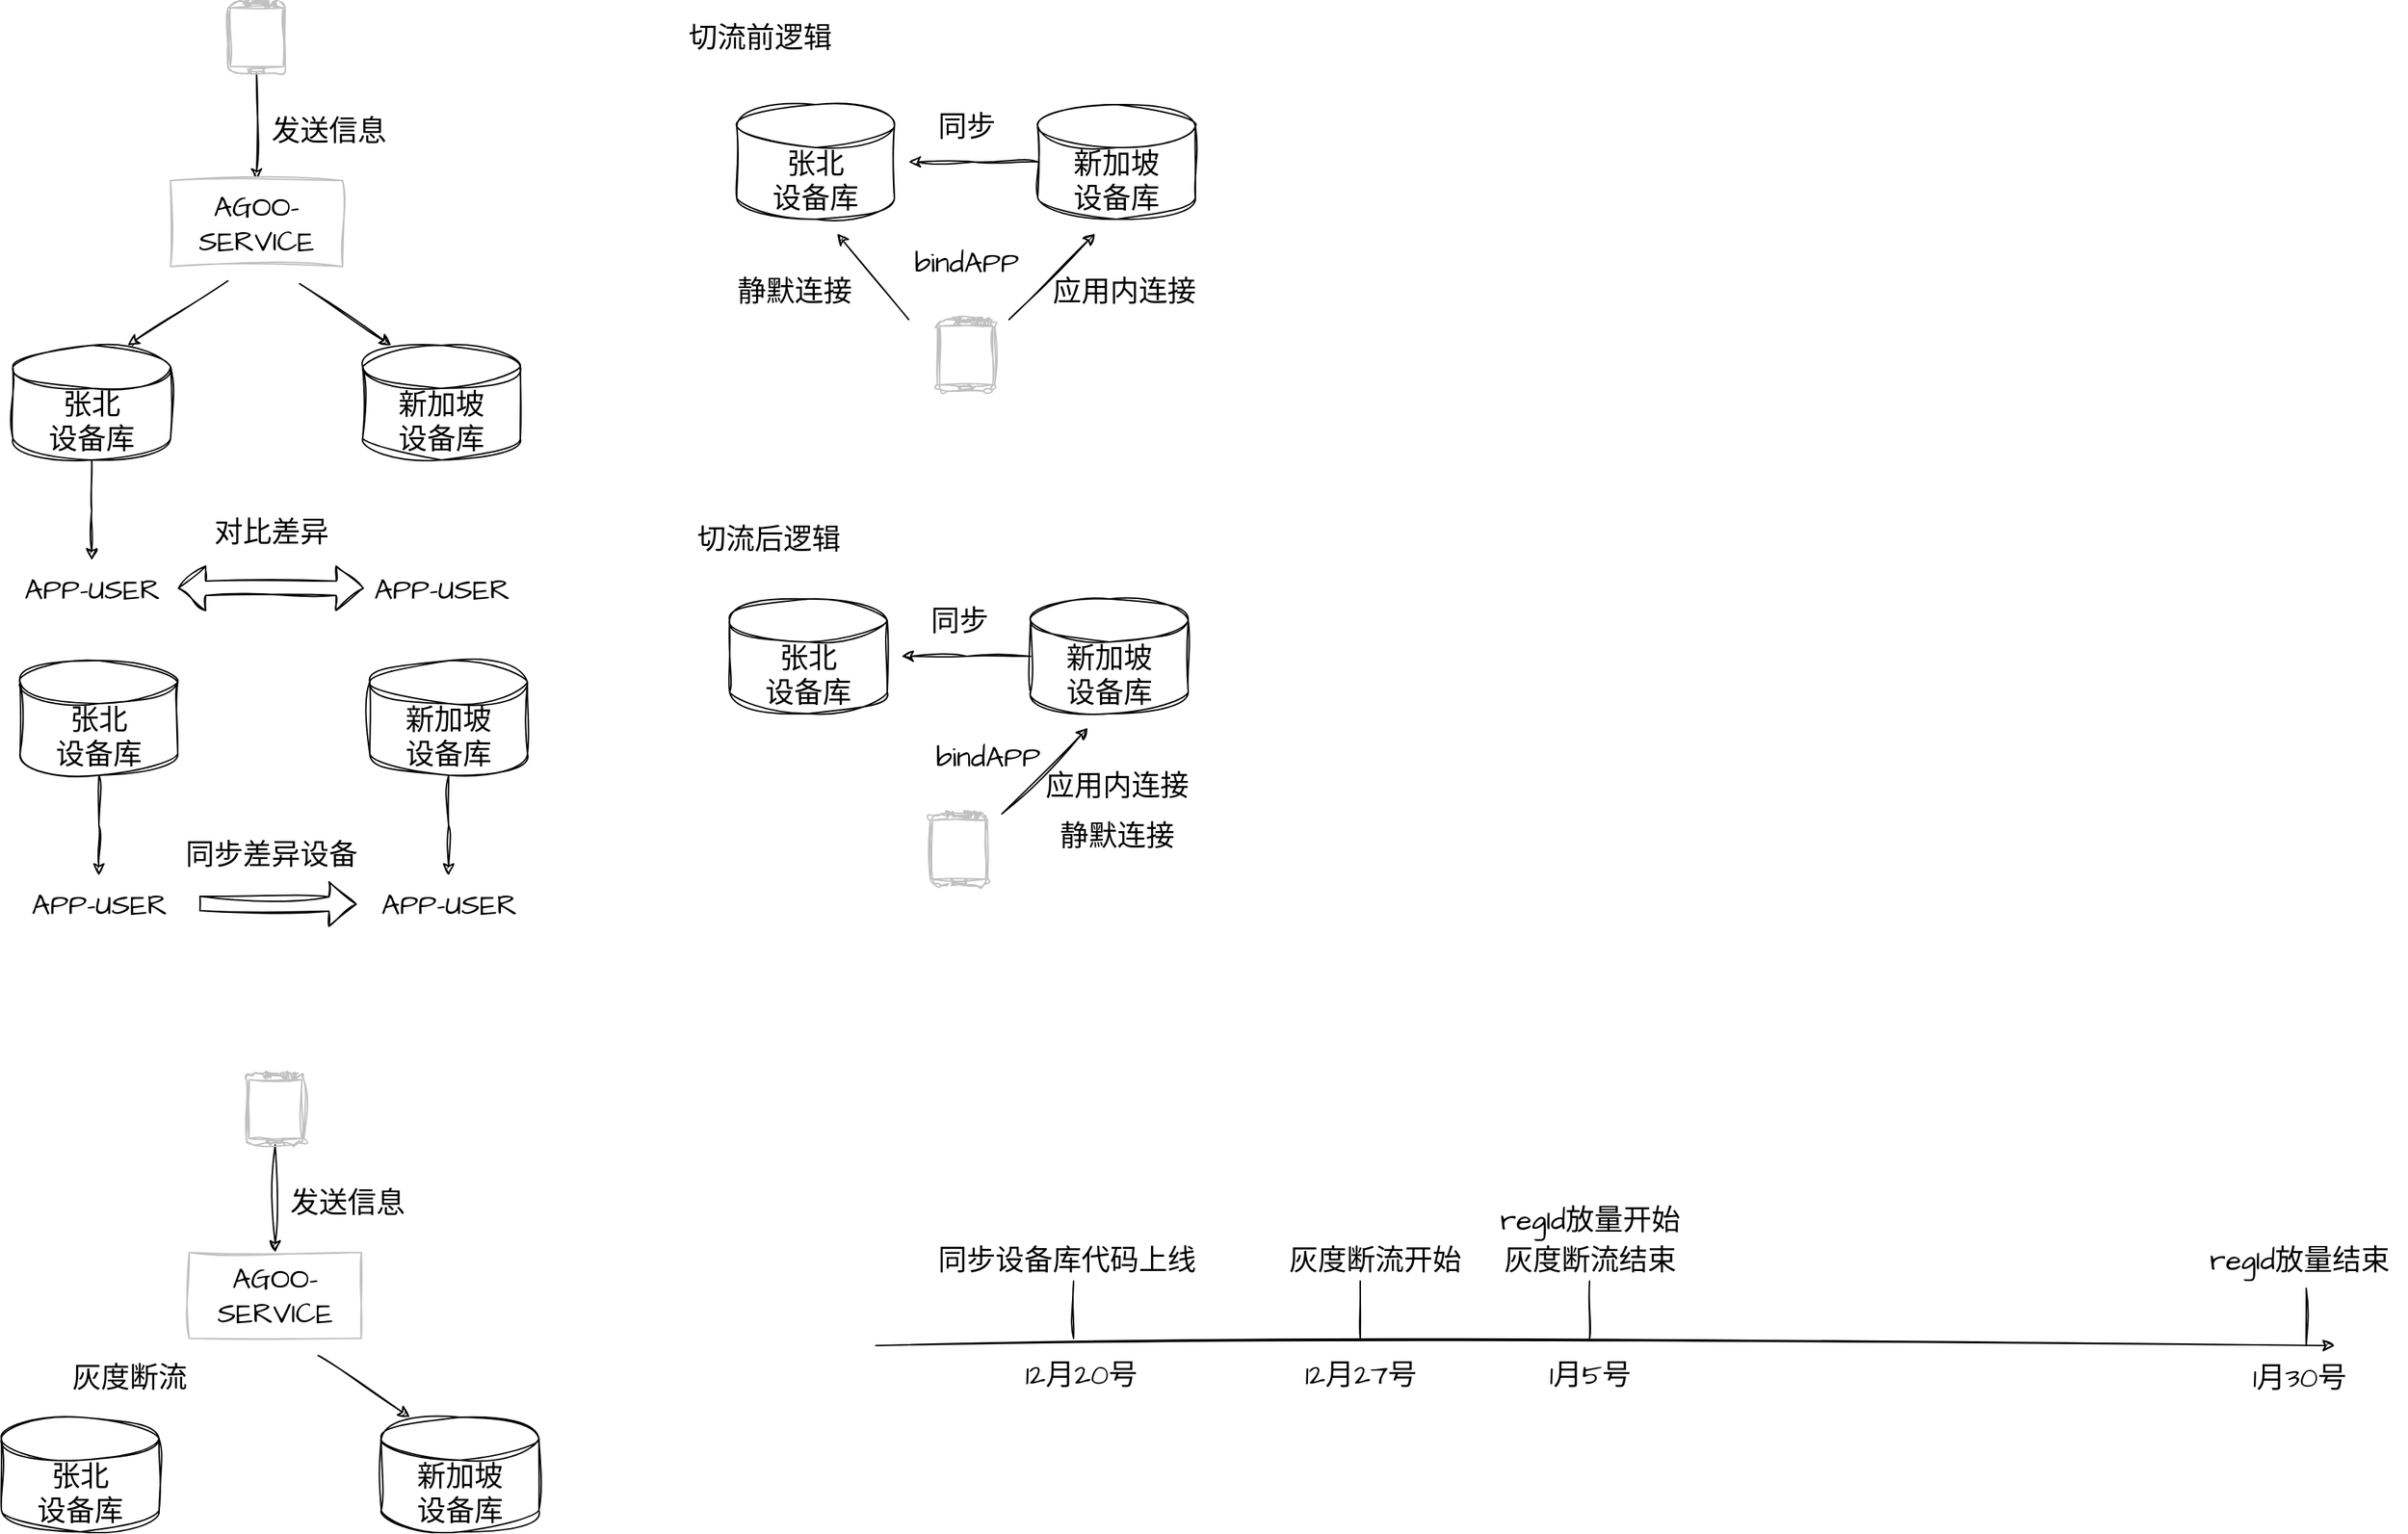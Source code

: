 <mxfile version="22.1.11" type="github">
  <diagram name="第 1 页" id="l1y9PmFCKT_kWOfYFogb">
    <mxGraphModel dx="1514" dy="814" grid="0" gridSize="10" guides="1" tooltips="1" connect="1" arrows="1" fold="1" page="0" pageScale="1" pageWidth="827" pageHeight="1169" math="0" shadow="0">
      <root>
        <mxCell id="0" />
        <mxCell id="1" parent="0" />
        <mxCell id="flnQ0gCChNPUluyhSNeW-3" value="" style="edgeStyle=orthogonalEdgeStyle;rounded=0;sketch=1;hachureGap=4;jiggle=2;curveFitting=1;orthogonalLoop=1;jettySize=auto;html=1;fontFamily=Architects Daughter;fontSource=https%3A%2F%2Ffonts.googleapis.com%2Fcss%3Ffamily%3DArchitects%2BDaughter;fontSize=16;" edge="1" parent="1" source="flnQ0gCChNPUluyhSNeW-1" target="flnQ0gCChNPUluyhSNeW-2">
          <mxGeometry relative="1" as="geometry" />
        </mxCell>
        <mxCell id="flnQ0gCChNPUluyhSNeW-1" value="" style="verticalLabelPosition=bottom;verticalAlign=top;html=1;shadow=0;dashed=0;strokeWidth=1;shape=mxgraph.android.phone2;strokeColor=#c0c0c0;sketch=1;hachureGap=4;jiggle=2;curveFitting=1;fontFamily=Architects Daughter;fontSource=https%3A%2F%2Ffonts.googleapis.com%2Fcss%3Ffamily%3DArchitects%2BDaughter;fontSize=20;" vertex="1" parent="1">
          <mxGeometry x="210" y="80" width="40" height="50" as="geometry" />
        </mxCell>
        <mxCell id="flnQ0gCChNPUluyhSNeW-2" value="AGOO-SERVICE" style="whiteSpace=wrap;html=1;fontSize=20;fontFamily=Architects Daughter;verticalAlign=top;strokeColor=#c0c0c0;shadow=0;dashed=0;strokeWidth=1;sketch=1;hachureGap=4;jiggle=2;curveFitting=1;fontSource=https%3A%2F%2Ffonts.googleapis.com%2Fcss%3Ffamily%3DArchitects%2BDaughter;" vertex="1" parent="1">
          <mxGeometry x="170" y="205" width="120" height="60" as="geometry" />
        </mxCell>
        <mxCell id="flnQ0gCChNPUluyhSNeW-4" value="发送信息" style="text;html=1;align=center;verticalAlign=middle;resizable=0;points=[];autosize=1;strokeColor=none;fillColor=none;fontSize=20;fontFamily=Architects Daughter;" vertex="1" parent="1">
          <mxGeometry x="230" y="150" width="100" height="40" as="geometry" />
        </mxCell>
        <mxCell id="flnQ0gCChNPUluyhSNeW-9" style="edgeStyle=orthogonalEdgeStyle;rounded=0;sketch=1;hachureGap=4;jiggle=2;curveFitting=1;orthogonalLoop=1;jettySize=auto;html=1;fontFamily=Architects Daughter;fontSource=https%3A%2F%2Ffonts.googleapis.com%2Fcss%3Ffamily%3DArchitects%2BDaughter;fontSize=16;" edge="1" parent="1" source="flnQ0gCChNPUluyhSNeW-5">
          <mxGeometry relative="1" as="geometry">
            <mxPoint x="115" y="470" as="targetPoint" />
          </mxGeometry>
        </mxCell>
        <mxCell id="flnQ0gCChNPUluyhSNeW-5" value="张北&lt;br&gt;设备库" style="shape=cylinder3;whiteSpace=wrap;html=1;boundedLbl=1;backgroundOutline=1;size=15;sketch=1;hachureGap=4;jiggle=2;curveFitting=1;fontFamily=Architects Daughter;fontSource=https%3A%2F%2Ffonts.googleapis.com%2Fcss%3Ffamily%3DArchitects%2BDaughter;fontSize=20;" vertex="1" parent="1">
          <mxGeometry x="60" y="320" width="110" height="80" as="geometry" />
        </mxCell>
        <mxCell id="flnQ0gCChNPUluyhSNeW-6" value="新加坡&lt;br&gt;设备库" style="shape=cylinder3;whiteSpace=wrap;html=1;boundedLbl=1;backgroundOutline=1;size=15;sketch=1;hachureGap=4;jiggle=2;curveFitting=1;fontFamily=Architects Daughter;fontSource=https%3A%2F%2Ffonts.googleapis.com%2Fcss%3Ffamily%3DArchitects%2BDaughter;fontSize=20;" vertex="1" parent="1">
          <mxGeometry x="304" y="320" width="110" height="80" as="geometry" />
        </mxCell>
        <mxCell id="flnQ0gCChNPUluyhSNeW-7" value="" style="endArrow=classic;html=1;rounded=0;sketch=1;hachureGap=4;jiggle=2;curveFitting=1;fontFamily=Architects Daughter;fontSource=https%3A%2F%2Ffonts.googleapis.com%2Fcss%3Ffamily%3DArchitects%2BDaughter;fontSize=16;" edge="1" parent="1">
          <mxGeometry width="50" height="50" relative="1" as="geometry">
            <mxPoint x="210" y="275" as="sourcePoint" />
            <mxPoint x="140" y="320" as="targetPoint" />
          </mxGeometry>
        </mxCell>
        <mxCell id="flnQ0gCChNPUluyhSNeW-8" value="" style="endArrow=classic;html=1;rounded=0;sketch=1;hachureGap=4;jiggle=2;curveFitting=1;fontFamily=Architects Daughter;fontSource=https%3A%2F%2Ffonts.googleapis.com%2Fcss%3Ffamily%3DArchitects%2BDaughter;fontSize=16;" edge="1" parent="1">
          <mxGeometry width="50" height="50" relative="1" as="geometry">
            <mxPoint x="260" y="276.97" as="sourcePoint" />
            <mxPoint x="324" y="319.995" as="targetPoint" />
          </mxGeometry>
        </mxCell>
        <mxCell id="flnQ0gCChNPUluyhSNeW-11" value="APP-USER" style="text;html=1;align=center;verticalAlign=middle;resizable=0;points=[];autosize=1;strokeColor=none;fillColor=none;fontSize=20;fontFamily=Architects Daughter;" vertex="1" parent="1">
          <mxGeometry x="55" y="470" width="120" height="40" as="geometry" />
        </mxCell>
        <mxCell id="flnQ0gCChNPUluyhSNeW-12" value="APP-USER" style="text;html=1;align=center;verticalAlign=middle;resizable=0;points=[];autosize=1;strokeColor=none;fillColor=none;fontSize=20;fontFamily=Architects Daughter;" vertex="1" parent="1">
          <mxGeometry x="299" y="470" width="120" height="40" as="geometry" />
        </mxCell>
        <mxCell id="flnQ0gCChNPUluyhSNeW-13" value="" style="shape=flexArrow;endArrow=classic;startArrow=classic;html=1;rounded=0;sketch=1;hachureGap=4;jiggle=2;curveFitting=1;fontFamily=Architects Daughter;fontSource=https%3A%2F%2Ffonts.googleapis.com%2Fcss%3Ffamily%3DArchitects%2BDaughter;fontSize=16;" edge="1" parent="1">
          <mxGeometry width="100" height="100" relative="1" as="geometry">
            <mxPoint x="175" y="489.5" as="sourcePoint" />
            <mxPoint x="305" y="489.5" as="targetPoint" />
          </mxGeometry>
        </mxCell>
        <mxCell id="flnQ0gCChNPUluyhSNeW-14" value="对比差异" style="text;html=1;align=center;verticalAlign=middle;resizable=0;points=[];autosize=1;strokeColor=none;fillColor=none;fontSize=20;fontFamily=Architects Daughter;" vertex="1" parent="1">
          <mxGeometry x="190" y="430" width="100" height="40" as="geometry" />
        </mxCell>
        <mxCell id="flnQ0gCChNPUluyhSNeW-15" value="张北&lt;br&gt;设备库" style="shape=cylinder3;whiteSpace=wrap;html=1;boundedLbl=1;backgroundOutline=1;size=15;sketch=1;hachureGap=4;jiggle=2;curveFitting=1;fontFamily=Architects Daughter;fontSource=https%3A%2F%2Ffonts.googleapis.com%2Fcss%3Ffamily%3DArchitects%2BDaughter;fontSize=20;" vertex="1" parent="1">
          <mxGeometry x="565" y="152" width="110" height="80" as="geometry" />
        </mxCell>
        <mxCell id="flnQ0gCChNPUluyhSNeW-23" style="edgeStyle=orthogonalEdgeStyle;rounded=0;sketch=1;hachureGap=4;jiggle=2;curveFitting=1;orthogonalLoop=1;jettySize=auto;html=1;fontFamily=Architects Daughter;fontSource=https%3A%2F%2Ffonts.googleapis.com%2Fcss%3Ffamily%3DArchitects%2BDaughter;fontSize=16;" edge="1" parent="1" source="flnQ0gCChNPUluyhSNeW-16">
          <mxGeometry relative="1" as="geometry">
            <mxPoint x="685" y="192" as="targetPoint" />
          </mxGeometry>
        </mxCell>
        <mxCell id="flnQ0gCChNPUluyhSNeW-16" value="新加坡&lt;br&gt;设备库" style="shape=cylinder3;whiteSpace=wrap;html=1;boundedLbl=1;backgroundOutline=1;size=15;sketch=1;hachureGap=4;jiggle=2;curveFitting=1;fontFamily=Architects Daughter;fontSource=https%3A%2F%2Ffonts.googleapis.com%2Fcss%3Ffamily%3DArchitects%2BDaughter;fontSize=20;" vertex="1" parent="1">
          <mxGeometry x="775" y="152" width="110" height="80" as="geometry" />
        </mxCell>
        <mxCell id="flnQ0gCChNPUluyhSNeW-17" value="" style="verticalLabelPosition=bottom;verticalAlign=top;html=1;shadow=0;dashed=0;strokeWidth=1;shape=mxgraph.android.phone2;strokeColor=#c0c0c0;sketch=1;hachureGap=4;jiggle=2;curveFitting=1;fontFamily=Architects Daughter;fontSource=https%3A%2F%2Ffonts.googleapis.com%2Fcss%3Ffamily%3DArchitects%2BDaughter;fontSize=20;" vertex="1" parent="1">
          <mxGeometry x="705" y="302" width="40" height="50" as="geometry" />
        </mxCell>
        <mxCell id="flnQ0gCChNPUluyhSNeW-18" value="" style="endArrow=classic;html=1;rounded=0;sketch=1;hachureGap=4;jiggle=2;curveFitting=1;fontFamily=Architects Daughter;fontSource=https%3A%2F%2Ffonts.googleapis.com%2Fcss%3Ffamily%3DArchitects%2BDaughter;fontSize=16;" edge="1" parent="1">
          <mxGeometry width="50" height="50" relative="1" as="geometry">
            <mxPoint x="685" y="302" as="sourcePoint" />
            <mxPoint x="635" y="242" as="targetPoint" />
          </mxGeometry>
        </mxCell>
        <mxCell id="flnQ0gCChNPUluyhSNeW-19" value="" style="endArrow=classic;html=1;rounded=0;sketch=1;hachureGap=4;jiggle=2;curveFitting=1;fontFamily=Architects Daughter;fontSource=https%3A%2F%2Ffonts.googleapis.com%2Fcss%3Ffamily%3DArchitects%2BDaughter;fontSize=16;" edge="1" parent="1">
          <mxGeometry width="50" height="50" relative="1" as="geometry">
            <mxPoint x="755" y="302" as="sourcePoint" />
            <mxPoint x="815" y="242" as="targetPoint" />
          </mxGeometry>
        </mxCell>
        <mxCell id="flnQ0gCChNPUluyhSNeW-20" value="应用内连接" style="text;html=1;align=center;verticalAlign=middle;resizable=0;points=[];autosize=1;strokeColor=none;fillColor=none;fontSize=20;fontFamily=Architects Daughter;" vertex="1" parent="1">
          <mxGeometry x="775" y="262" width="120" height="40" as="geometry" />
        </mxCell>
        <mxCell id="flnQ0gCChNPUluyhSNeW-21" value="静默连接" style="text;html=1;align=center;verticalAlign=middle;resizable=0;points=[];autosize=1;strokeColor=none;fillColor=none;fontSize=20;fontFamily=Architects Daughter;" vertex="1" parent="1">
          <mxGeometry x="555" y="262" width="100" height="40" as="geometry" />
        </mxCell>
        <mxCell id="flnQ0gCChNPUluyhSNeW-22" value="bindAPP" style="text;html=1;align=center;verticalAlign=middle;resizable=0;points=[];autosize=1;strokeColor=none;fillColor=none;fontSize=20;fontFamily=Architects Daughter;" vertex="1" parent="1">
          <mxGeometry x="675" y="242" width="100" height="40" as="geometry" />
        </mxCell>
        <mxCell id="flnQ0gCChNPUluyhSNeW-24" value="同步" style="text;html=1;align=center;verticalAlign=middle;resizable=0;points=[];autosize=1;strokeColor=none;fillColor=none;fontSize=20;fontFamily=Architects Daughter;" vertex="1" parent="1">
          <mxGeometry x="695" y="147" width="60" height="40" as="geometry" />
        </mxCell>
        <mxCell id="flnQ0gCChNPUluyhSNeW-25" value="张北&lt;br&gt;设备库" style="shape=cylinder3;whiteSpace=wrap;html=1;boundedLbl=1;backgroundOutline=1;size=15;sketch=1;hachureGap=4;jiggle=2;curveFitting=1;fontFamily=Architects Daughter;fontSource=https%3A%2F%2Ffonts.googleapis.com%2Fcss%3Ffamily%3DArchitects%2BDaughter;fontSize=20;" vertex="1" parent="1">
          <mxGeometry x="560" y="497" width="110" height="80" as="geometry" />
        </mxCell>
        <mxCell id="flnQ0gCChNPUluyhSNeW-26" style="edgeStyle=orthogonalEdgeStyle;rounded=0;sketch=1;hachureGap=4;jiggle=2;curveFitting=1;orthogonalLoop=1;jettySize=auto;html=1;fontFamily=Architects Daughter;fontSource=https%3A%2F%2Ffonts.googleapis.com%2Fcss%3Ffamily%3DArchitects%2BDaughter;fontSize=16;" edge="1" parent="1" source="flnQ0gCChNPUluyhSNeW-27">
          <mxGeometry relative="1" as="geometry">
            <mxPoint x="680" y="537" as="targetPoint" />
          </mxGeometry>
        </mxCell>
        <mxCell id="flnQ0gCChNPUluyhSNeW-27" value="新加坡&lt;br&gt;设备库" style="shape=cylinder3;whiteSpace=wrap;html=1;boundedLbl=1;backgroundOutline=1;size=15;sketch=1;hachureGap=4;jiggle=2;curveFitting=1;fontFamily=Architects Daughter;fontSource=https%3A%2F%2Ffonts.googleapis.com%2Fcss%3Ffamily%3DArchitects%2BDaughter;fontSize=20;" vertex="1" parent="1">
          <mxGeometry x="770" y="497" width="110" height="80" as="geometry" />
        </mxCell>
        <mxCell id="flnQ0gCChNPUluyhSNeW-28" value="" style="verticalLabelPosition=bottom;verticalAlign=top;html=1;shadow=0;dashed=0;strokeWidth=1;shape=mxgraph.android.phone2;strokeColor=#c0c0c0;sketch=1;hachureGap=4;jiggle=2;curveFitting=1;fontFamily=Architects Daughter;fontSource=https%3A%2F%2Ffonts.googleapis.com%2Fcss%3Ffamily%3DArchitects%2BDaughter;fontSize=20;" vertex="1" parent="1">
          <mxGeometry x="700" y="647" width="40" height="50" as="geometry" />
        </mxCell>
        <mxCell id="flnQ0gCChNPUluyhSNeW-30" value="" style="endArrow=classic;html=1;rounded=0;sketch=1;hachureGap=4;jiggle=2;curveFitting=1;fontFamily=Architects Daughter;fontSource=https%3A%2F%2Ffonts.googleapis.com%2Fcss%3Ffamily%3DArchitects%2BDaughter;fontSize=16;" edge="1" parent="1">
          <mxGeometry width="50" height="50" relative="1" as="geometry">
            <mxPoint x="750" y="647" as="sourcePoint" />
            <mxPoint x="810" y="587" as="targetPoint" />
          </mxGeometry>
        </mxCell>
        <mxCell id="flnQ0gCChNPUluyhSNeW-31" value="应用内连接" style="text;html=1;align=center;verticalAlign=middle;resizable=0;points=[];autosize=1;strokeColor=none;fillColor=none;fontSize=20;fontFamily=Architects Daughter;" vertex="1" parent="1">
          <mxGeometry x="770" y="607" width="120" height="40" as="geometry" />
        </mxCell>
        <mxCell id="flnQ0gCChNPUluyhSNeW-32" value="静默连接" style="text;html=1;align=center;verticalAlign=middle;resizable=0;points=[];autosize=1;strokeColor=none;fillColor=none;fontSize=20;fontFamily=Architects Daughter;" vertex="1" parent="1">
          <mxGeometry x="780" y="642" width="100" height="40" as="geometry" />
        </mxCell>
        <mxCell id="flnQ0gCChNPUluyhSNeW-33" value="bindAPP" style="text;html=1;align=center;verticalAlign=middle;resizable=0;points=[];autosize=1;strokeColor=none;fillColor=none;fontSize=20;fontFamily=Architects Daughter;" vertex="1" parent="1">
          <mxGeometry x="690" y="587" width="100" height="40" as="geometry" />
        </mxCell>
        <mxCell id="flnQ0gCChNPUluyhSNeW-34" value="同步" style="text;html=1;align=center;verticalAlign=middle;resizable=0;points=[];autosize=1;strokeColor=none;fillColor=none;fontSize=20;fontFamily=Architects Daughter;" vertex="1" parent="1">
          <mxGeometry x="690" y="492" width="60" height="40" as="geometry" />
        </mxCell>
        <mxCell id="flnQ0gCChNPUluyhSNeW-36" style="edgeStyle=orthogonalEdgeStyle;rounded=0;sketch=1;hachureGap=4;jiggle=2;curveFitting=1;orthogonalLoop=1;jettySize=auto;html=1;fontFamily=Architects Daughter;fontSource=https%3A%2F%2Ffonts.googleapis.com%2Fcss%3Ffamily%3DArchitects%2BDaughter;fontSize=16;" edge="1" parent="1" source="flnQ0gCChNPUluyhSNeW-37">
          <mxGeometry relative="1" as="geometry">
            <mxPoint x="120" y="690" as="targetPoint" />
          </mxGeometry>
        </mxCell>
        <mxCell id="flnQ0gCChNPUluyhSNeW-37" value="张北&lt;br&gt;设备库" style="shape=cylinder3;whiteSpace=wrap;html=1;boundedLbl=1;backgroundOutline=1;size=15;sketch=1;hachureGap=4;jiggle=2;curveFitting=1;fontFamily=Architects Daughter;fontSource=https%3A%2F%2Ffonts.googleapis.com%2Fcss%3Ffamily%3DArchitects%2BDaughter;fontSize=20;" vertex="1" parent="1">
          <mxGeometry x="65" y="540" width="110" height="80" as="geometry" />
        </mxCell>
        <mxCell id="flnQ0gCChNPUluyhSNeW-38" style="edgeStyle=orthogonalEdgeStyle;rounded=0;sketch=1;hachureGap=4;jiggle=2;curveFitting=1;orthogonalLoop=1;jettySize=auto;html=1;fontFamily=Architects Daughter;fontSource=https%3A%2F%2Ffonts.googleapis.com%2Fcss%3Ffamily%3DArchitects%2BDaughter;fontSize=16;" edge="1" parent="1" source="flnQ0gCChNPUluyhSNeW-39">
          <mxGeometry relative="1" as="geometry">
            <mxPoint x="364" y="690" as="targetPoint" />
          </mxGeometry>
        </mxCell>
        <mxCell id="flnQ0gCChNPUluyhSNeW-39" value="新加坡&lt;br&gt;设备库" style="shape=cylinder3;whiteSpace=wrap;html=1;boundedLbl=1;backgroundOutline=1;size=15;sketch=1;hachureGap=4;jiggle=2;curveFitting=1;fontFamily=Architects Daughter;fontSource=https%3A%2F%2Ffonts.googleapis.com%2Fcss%3Ffamily%3DArchitects%2BDaughter;fontSize=20;" vertex="1" parent="1">
          <mxGeometry x="309" y="540" width="110" height="80" as="geometry" />
        </mxCell>
        <mxCell id="flnQ0gCChNPUluyhSNeW-40" value="APP-USER" style="text;html=1;align=center;verticalAlign=middle;resizable=0;points=[];autosize=1;strokeColor=none;fillColor=none;fontSize=20;fontFamily=Architects Daughter;" vertex="1" parent="1">
          <mxGeometry x="60" y="690" width="120" height="40" as="geometry" />
        </mxCell>
        <mxCell id="flnQ0gCChNPUluyhSNeW-41" value="APP-USER" style="text;html=1;align=center;verticalAlign=middle;resizable=0;points=[];autosize=1;strokeColor=none;fillColor=none;fontSize=20;fontFamily=Architects Daughter;" vertex="1" parent="1">
          <mxGeometry x="304" y="690" width="120" height="40" as="geometry" />
        </mxCell>
        <mxCell id="flnQ0gCChNPUluyhSNeW-43" value="同步差异设备" style="text;html=1;align=center;verticalAlign=middle;resizable=0;points=[];autosize=1;strokeColor=none;fillColor=none;fontSize=20;fontFamily=Architects Daughter;" vertex="1" parent="1">
          <mxGeometry x="170" y="655" width="140" height="40" as="geometry" />
        </mxCell>
        <mxCell id="flnQ0gCChNPUluyhSNeW-44" value="" style="shape=flexArrow;endArrow=classic;html=1;rounded=0;sketch=1;hachureGap=4;jiggle=2;curveFitting=1;fontFamily=Architects Daughter;fontSource=https%3A%2F%2Ffonts.googleapis.com%2Fcss%3Ffamily%3DArchitects%2BDaughter;fontSize=16;" edge="1" parent="1">
          <mxGeometry width="50" height="50" relative="1" as="geometry">
            <mxPoint x="190" y="709.5" as="sourcePoint" />
            <mxPoint x="300" y="710" as="targetPoint" />
          </mxGeometry>
        </mxCell>
        <mxCell id="flnQ0gCChNPUluyhSNeW-45" value="切流前逻辑" style="text;html=1;align=center;verticalAlign=middle;resizable=0;points=[];autosize=1;strokeColor=none;fillColor=none;fontSize=20;fontFamily=Architects Daughter;" vertex="1" parent="1">
          <mxGeometry x="522" y="87" width="118" height="36" as="geometry" />
        </mxCell>
        <mxCell id="flnQ0gCChNPUluyhSNeW-46" value="切流后逻辑" style="text;html=1;align=center;verticalAlign=middle;resizable=0;points=[];autosize=1;strokeColor=none;fillColor=none;fontSize=20;fontFamily=Architects Daughter;" vertex="1" parent="1">
          <mxGeometry x="528" y="437" width="118" height="36" as="geometry" />
        </mxCell>
        <mxCell id="flnQ0gCChNPUluyhSNeW-55" value="" style="edgeStyle=orthogonalEdgeStyle;rounded=0;sketch=1;hachureGap=4;jiggle=2;curveFitting=1;orthogonalLoop=1;jettySize=auto;html=1;fontFamily=Architects Daughter;fontSource=https%3A%2F%2Ffonts.googleapis.com%2Fcss%3Ffamily%3DArchitects%2BDaughter;fontSize=16;" edge="1" parent="1" source="flnQ0gCChNPUluyhSNeW-56" target="flnQ0gCChNPUluyhSNeW-57">
          <mxGeometry relative="1" as="geometry" />
        </mxCell>
        <mxCell id="flnQ0gCChNPUluyhSNeW-56" value="" style="verticalLabelPosition=bottom;verticalAlign=top;html=1;shadow=0;dashed=0;strokeWidth=1;shape=mxgraph.android.phone2;strokeColor=#c0c0c0;sketch=1;hachureGap=4;jiggle=2;curveFitting=1;fontFamily=Architects Daughter;fontSource=https%3A%2F%2Ffonts.googleapis.com%2Fcss%3Ffamily%3DArchitects%2BDaughter;fontSize=20;" vertex="1" parent="1">
          <mxGeometry x="223" y="828" width="40" height="50" as="geometry" />
        </mxCell>
        <mxCell id="flnQ0gCChNPUluyhSNeW-57" value="AGOO-SERVICE" style="whiteSpace=wrap;html=1;fontSize=20;fontFamily=Architects Daughter;verticalAlign=top;strokeColor=#c0c0c0;shadow=0;dashed=0;strokeWidth=1;sketch=1;hachureGap=4;jiggle=2;curveFitting=1;fontSource=https%3A%2F%2Ffonts.googleapis.com%2Fcss%3Ffamily%3DArchitects%2BDaughter;" vertex="1" parent="1">
          <mxGeometry x="183" y="953" width="120" height="60" as="geometry" />
        </mxCell>
        <mxCell id="flnQ0gCChNPUluyhSNeW-58" value="发送信息" style="text;html=1;align=center;verticalAlign=middle;resizable=0;points=[];autosize=1;strokeColor=none;fillColor=none;fontSize=20;fontFamily=Architects Daughter;" vertex="1" parent="1">
          <mxGeometry x="243" y="898" width="100" height="40" as="geometry" />
        </mxCell>
        <mxCell id="flnQ0gCChNPUluyhSNeW-59" value="张北&lt;br&gt;设备库" style="shape=cylinder3;whiteSpace=wrap;html=1;boundedLbl=1;backgroundOutline=1;size=15;sketch=1;hachureGap=4;jiggle=2;curveFitting=1;fontFamily=Architects Daughter;fontSource=https%3A%2F%2Ffonts.googleapis.com%2Fcss%3Ffamily%3DArchitects%2BDaughter;fontSize=20;" vertex="1" parent="1">
          <mxGeometry x="52" y="1068" width="110" height="80" as="geometry" />
        </mxCell>
        <mxCell id="flnQ0gCChNPUluyhSNeW-60" value="新加坡&lt;br&gt;设备库" style="shape=cylinder3;whiteSpace=wrap;html=1;boundedLbl=1;backgroundOutline=1;size=15;sketch=1;hachureGap=4;jiggle=2;curveFitting=1;fontFamily=Architects Daughter;fontSource=https%3A%2F%2Ffonts.googleapis.com%2Fcss%3Ffamily%3DArchitects%2BDaughter;fontSize=20;" vertex="1" parent="1">
          <mxGeometry x="317" y="1068" width="110" height="80" as="geometry" />
        </mxCell>
        <mxCell id="flnQ0gCChNPUluyhSNeW-62" value="" style="endArrow=classic;html=1;rounded=0;sketch=1;hachureGap=4;jiggle=2;curveFitting=1;fontFamily=Architects Daughter;fontSource=https%3A%2F%2Ffonts.googleapis.com%2Fcss%3Ffamily%3DArchitects%2BDaughter;fontSize=16;" edge="1" parent="1">
          <mxGeometry width="50" height="50" relative="1" as="geometry">
            <mxPoint x="273" y="1024.97" as="sourcePoint" />
            <mxPoint x="337" y="1067.995" as="targetPoint" />
          </mxGeometry>
        </mxCell>
        <mxCell id="flnQ0gCChNPUluyhSNeW-64" value="灰度断流" style="text;html=1;align=center;verticalAlign=middle;resizable=0;points=[];autosize=1;strokeColor=none;fillColor=none;fontSize=20;fontFamily=Architects Daughter;" vertex="1" parent="1">
          <mxGeometry x="92" y="1022" width="98" height="36" as="geometry" />
        </mxCell>
        <mxCell id="flnQ0gCChNPUluyhSNeW-65" value="" style="endArrow=classic;html=1;rounded=0;sketch=1;hachureGap=4;jiggle=2;curveFitting=1;fontFamily=Architects Daughter;fontSource=https%3A%2F%2Ffonts.googleapis.com%2Fcss%3Ffamily%3DArchitects%2BDaughter;fontSize=16;" edge="1" parent="1">
          <mxGeometry width="50" height="50" relative="1" as="geometry">
            <mxPoint x="662" y="1018" as="sourcePoint" />
            <mxPoint x="1680" y="1018" as="targetPoint" />
          </mxGeometry>
        </mxCell>
        <mxCell id="flnQ0gCChNPUluyhSNeW-66" value="" style="endArrow=none;html=1;rounded=0;sketch=1;hachureGap=4;jiggle=2;curveFitting=1;fontFamily=Architects Daughter;fontSource=https%3A%2F%2Ffonts.googleapis.com%2Fcss%3Ffamily%3DArchitects%2BDaughter;fontSize=16;" edge="1" parent="1">
          <mxGeometry width="50" height="50" relative="1" as="geometry">
            <mxPoint x="800" y="1013" as="sourcePoint" />
            <mxPoint x="800" y="973" as="targetPoint" />
          </mxGeometry>
        </mxCell>
        <mxCell id="flnQ0gCChNPUluyhSNeW-67" value="同步设备库代码上线" style="text;html=1;align=center;verticalAlign=middle;resizable=0;points=[];autosize=1;strokeColor=none;fillColor=none;fontSize=20;fontFamily=Architects Daughter;" vertex="1" parent="1">
          <mxGeometry x="695" y="938" width="200" height="40" as="geometry" />
        </mxCell>
        <mxCell id="flnQ0gCChNPUluyhSNeW-76" value="" style="endArrow=none;html=1;rounded=0;sketch=1;hachureGap=4;jiggle=2;curveFitting=1;fontFamily=Architects Daughter;fontSource=https%3A%2F%2Ffonts.googleapis.com%2Fcss%3Ffamily%3DArchitects%2BDaughter;fontSize=16;" edge="1" parent="1">
          <mxGeometry width="50" height="50" relative="1" as="geometry">
            <mxPoint x="1000" y="1013" as="sourcePoint" />
            <mxPoint x="1000" y="973" as="targetPoint" />
          </mxGeometry>
        </mxCell>
        <mxCell id="flnQ0gCChNPUluyhSNeW-77" value="灰度断流开始" style="text;html=1;align=center;verticalAlign=middle;resizable=0;points=[];autosize=1;strokeColor=none;fillColor=none;fontSize=20;fontFamily=Architects Daughter;" vertex="1" parent="1">
          <mxGeometry x="940" y="938" width="140" height="40" as="geometry" />
        </mxCell>
        <mxCell id="flnQ0gCChNPUluyhSNeW-78" value="" style="endArrow=none;html=1;rounded=0;sketch=1;hachureGap=4;jiggle=2;curveFitting=1;fontFamily=Architects Daughter;fontSource=https%3A%2F%2Ffonts.googleapis.com%2Fcss%3Ffamily%3DArchitects%2BDaughter;fontSize=16;" edge="1" parent="1">
          <mxGeometry width="50" height="50" relative="1" as="geometry">
            <mxPoint x="1160" y="1013" as="sourcePoint" />
            <mxPoint x="1160" y="973" as="targetPoint" />
          </mxGeometry>
        </mxCell>
        <mxCell id="flnQ0gCChNPUluyhSNeW-79" value="灰度断流结束" style="text;html=1;align=center;verticalAlign=middle;resizable=0;points=[];autosize=1;strokeColor=none;fillColor=none;fontSize=20;fontFamily=Architects Daughter;" vertex="1" parent="1">
          <mxGeometry x="1090" y="938" width="140" height="40" as="geometry" />
        </mxCell>
        <mxCell id="flnQ0gCChNPUluyhSNeW-81" value="regId放量开始" style="text;html=1;align=center;verticalAlign=middle;resizable=0;points=[];autosize=1;strokeColor=none;fillColor=none;fontSize=20;fontFamily=Architects Daughter;" vertex="1" parent="1">
          <mxGeometry x="1085" y="910" width="150" height="40" as="geometry" />
        </mxCell>
        <mxCell id="flnQ0gCChNPUluyhSNeW-82" value="" style="endArrow=none;html=1;rounded=0;sketch=1;hachureGap=4;jiggle=2;curveFitting=1;fontFamily=Architects Daughter;fontSource=https%3A%2F%2Ffonts.googleapis.com%2Fcss%3Ffamily%3DArchitects%2BDaughter;fontSize=16;" edge="1" parent="1">
          <mxGeometry width="50" height="50" relative="1" as="geometry">
            <mxPoint x="1660" y="1018" as="sourcePoint" />
            <mxPoint x="1660" y="978" as="targetPoint" />
          </mxGeometry>
        </mxCell>
        <mxCell id="flnQ0gCChNPUluyhSNeW-83" value="regId放量结束" style="text;html=1;align=center;verticalAlign=middle;resizable=0;points=[];autosize=1;strokeColor=none;fillColor=none;fontSize=20;fontFamily=Architects Daughter;" vertex="1" parent="1">
          <mxGeometry x="1580" y="938" width="150" height="40" as="geometry" />
        </mxCell>
        <mxCell id="flnQ0gCChNPUluyhSNeW-84" value="12月20号" style="text;html=1;align=center;verticalAlign=middle;resizable=0;points=[];autosize=1;strokeColor=none;fillColor=none;fontSize=20;fontFamily=Architects Daughter;" vertex="1" parent="1">
          <mxGeometry x="755" y="1018" width="100" height="40" as="geometry" />
        </mxCell>
        <mxCell id="flnQ0gCChNPUluyhSNeW-85" value="12月27号" style="text;html=1;align=center;verticalAlign=middle;resizable=0;points=[];autosize=1;strokeColor=none;fillColor=none;fontSize=20;fontFamily=Architects Daughter;" vertex="1" parent="1">
          <mxGeometry x="950" y="1018" width="100" height="40" as="geometry" />
        </mxCell>
        <mxCell id="flnQ0gCChNPUluyhSNeW-86" value="1月5号" style="text;html=1;align=center;verticalAlign=middle;resizable=0;points=[];autosize=1;strokeColor=none;fillColor=none;fontSize=20;fontFamily=Architects Daughter;" vertex="1" parent="1">
          <mxGeometry x="1120" y="1018" width="80" height="40" as="geometry" />
        </mxCell>
        <mxCell id="flnQ0gCChNPUluyhSNeW-88" value="1月30号" style="text;html=1;align=center;verticalAlign=middle;resizable=0;points=[];autosize=1;strokeColor=none;fillColor=none;fontSize=20;fontFamily=Architects Daughter;" vertex="1" parent="1">
          <mxGeometry x="1610" y="1020" width="90" height="40" as="geometry" />
        </mxCell>
      </root>
    </mxGraphModel>
  </diagram>
</mxfile>

